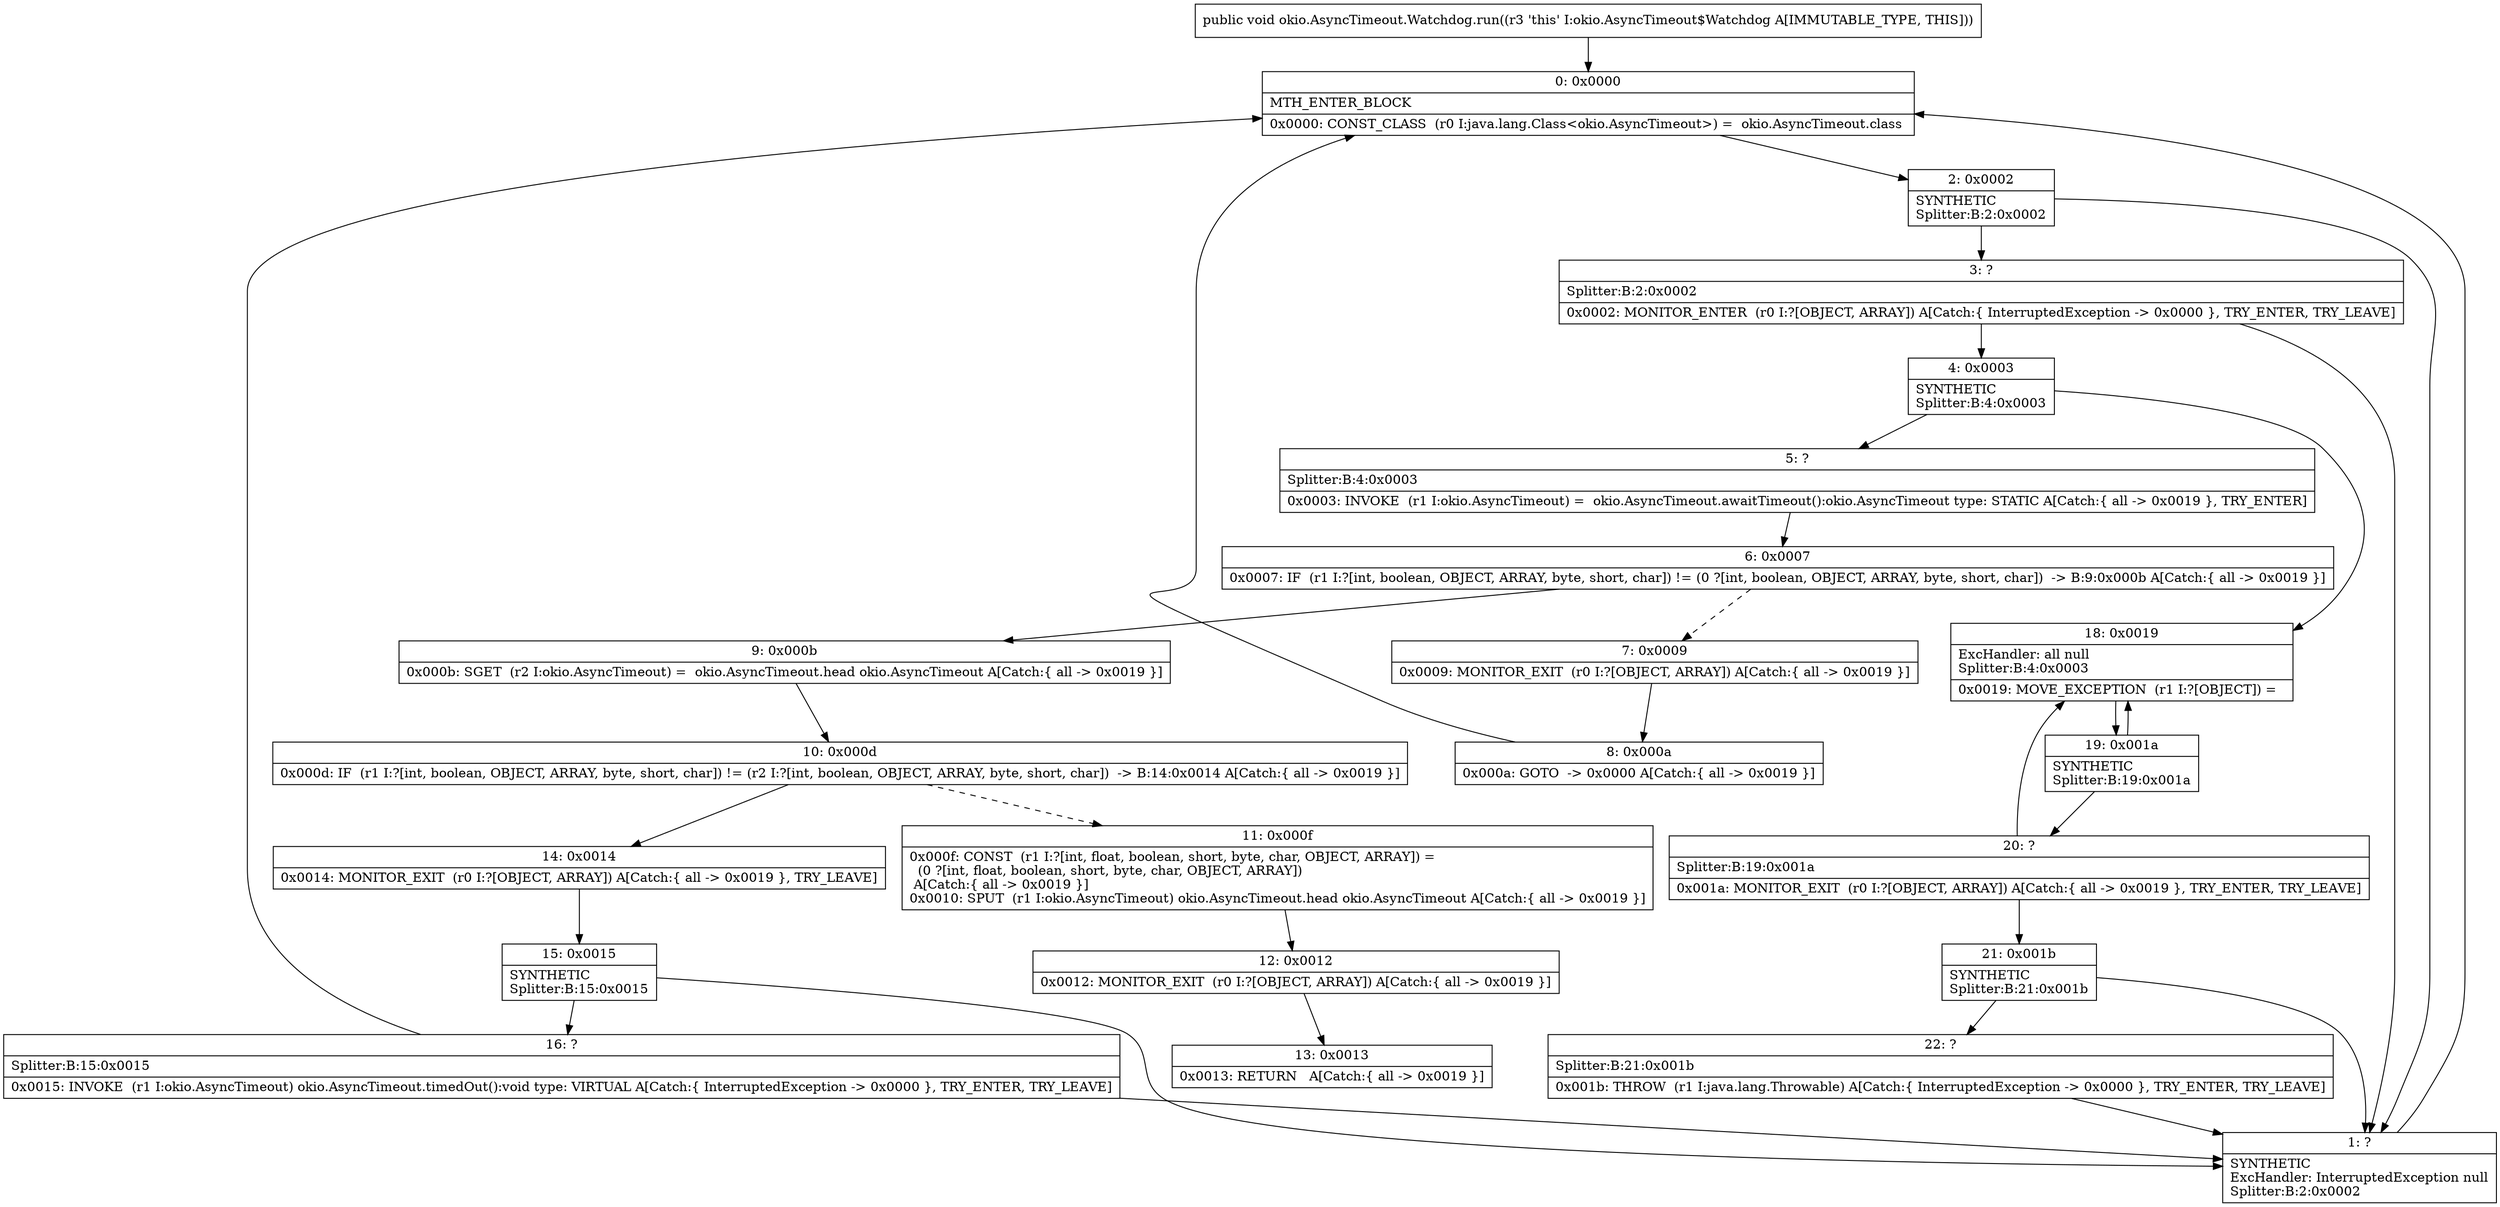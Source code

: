 digraph "CFG forokio.AsyncTimeout.Watchdog.run()V" {
Node_0 [shape=record,label="{0\:\ 0x0000|MTH_ENTER_BLOCK\l|0x0000: CONST_CLASS  (r0 I:java.lang.Class\<okio.AsyncTimeout\>) =  okio.AsyncTimeout.class \l}"];
Node_1 [shape=record,label="{1\:\ ?|SYNTHETIC\lExcHandler: InterruptedException null\lSplitter:B:2:0x0002\l}"];
Node_2 [shape=record,label="{2\:\ 0x0002|SYNTHETIC\lSplitter:B:2:0x0002\l}"];
Node_3 [shape=record,label="{3\:\ ?|Splitter:B:2:0x0002\l|0x0002: MONITOR_ENTER  (r0 I:?[OBJECT, ARRAY]) A[Catch:\{ InterruptedException \-\> 0x0000 \}, TRY_ENTER, TRY_LEAVE]\l}"];
Node_4 [shape=record,label="{4\:\ 0x0003|SYNTHETIC\lSplitter:B:4:0x0003\l}"];
Node_5 [shape=record,label="{5\:\ ?|Splitter:B:4:0x0003\l|0x0003: INVOKE  (r1 I:okio.AsyncTimeout) =  okio.AsyncTimeout.awaitTimeout():okio.AsyncTimeout type: STATIC A[Catch:\{ all \-\> 0x0019 \}, TRY_ENTER]\l}"];
Node_6 [shape=record,label="{6\:\ 0x0007|0x0007: IF  (r1 I:?[int, boolean, OBJECT, ARRAY, byte, short, char]) != (0 ?[int, boolean, OBJECT, ARRAY, byte, short, char])  \-\> B:9:0x000b A[Catch:\{ all \-\> 0x0019 \}]\l}"];
Node_7 [shape=record,label="{7\:\ 0x0009|0x0009: MONITOR_EXIT  (r0 I:?[OBJECT, ARRAY]) A[Catch:\{ all \-\> 0x0019 \}]\l}"];
Node_8 [shape=record,label="{8\:\ 0x000a|0x000a: GOTO  \-\> 0x0000 A[Catch:\{ all \-\> 0x0019 \}]\l}"];
Node_9 [shape=record,label="{9\:\ 0x000b|0x000b: SGET  (r2 I:okio.AsyncTimeout) =  okio.AsyncTimeout.head okio.AsyncTimeout A[Catch:\{ all \-\> 0x0019 \}]\l}"];
Node_10 [shape=record,label="{10\:\ 0x000d|0x000d: IF  (r1 I:?[int, boolean, OBJECT, ARRAY, byte, short, char]) != (r2 I:?[int, boolean, OBJECT, ARRAY, byte, short, char])  \-\> B:14:0x0014 A[Catch:\{ all \-\> 0x0019 \}]\l}"];
Node_11 [shape=record,label="{11\:\ 0x000f|0x000f: CONST  (r1 I:?[int, float, boolean, short, byte, char, OBJECT, ARRAY]) = \l  (0 ?[int, float, boolean, short, byte, char, OBJECT, ARRAY])\l A[Catch:\{ all \-\> 0x0019 \}]\l0x0010: SPUT  (r1 I:okio.AsyncTimeout) okio.AsyncTimeout.head okio.AsyncTimeout A[Catch:\{ all \-\> 0x0019 \}]\l}"];
Node_12 [shape=record,label="{12\:\ 0x0012|0x0012: MONITOR_EXIT  (r0 I:?[OBJECT, ARRAY]) A[Catch:\{ all \-\> 0x0019 \}]\l}"];
Node_13 [shape=record,label="{13\:\ 0x0013|0x0013: RETURN   A[Catch:\{ all \-\> 0x0019 \}]\l}"];
Node_14 [shape=record,label="{14\:\ 0x0014|0x0014: MONITOR_EXIT  (r0 I:?[OBJECT, ARRAY]) A[Catch:\{ all \-\> 0x0019 \}, TRY_LEAVE]\l}"];
Node_15 [shape=record,label="{15\:\ 0x0015|SYNTHETIC\lSplitter:B:15:0x0015\l}"];
Node_16 [shape=record,label="{16\:\ ?|Splitter:B:15:0x0015\l|0x0015: INVOKE  (r1 I:okio.AsyncTimeout) okio.AsyncTimeout.timedOut():void type: VIRTUAL A[Catch:\{ InterruptedException \-\> 0x0000 \}, TRY_ENTER, TRY_LEAVE]\l}"];
Node_18 [shape=record,label="{18\:\ 0x0019|ExcHandler: all null\lSplitter:B:4:0x0003\l|0x0019: MOVE_EXCEPTION  (r1 I:?[OBJECT]) =  \l}"];
Node_19 [shape=record,label="{19\:\ 0x001a|SYNTHETIC\lSplitter:B:19:0x001a\l}"];
Node_20 [shape=record,label="{20\:\ ?|Splitter:B:19:0x001a\l|0x001a: MONITOR_EXIT  (r0 I:?[OBJECT, ARRAY]) A[Catch:\{ all \-\> 0x0019 \}, TRY_ENTER, TRY_LEAVE]\l}"];
Node_21 [shape=record,label="{21\:\ 0x001b|SYNTHETIC\lSplitter:B:21:0x001b\l}"];
Node_22 [shape=record,label="{22\:\ ?|Splitter:B:21:0x001b\l|0x001b: THROW  (r1 I:java.lang.Throwable) A[Catch:\{ InterruptedException \-\> 0x0000 \}, TRY_ENTER, TRY_LEAVE]\l}"];
MethodNode[shape=record,label="{public void okio.AsyncTimeout.Watchdog.run((r3 'this' I:okio.AsyncTimeout$Watchdog A[IMMUTABLE_TYPE, THIS])) }"];
MethodNode -> Node_0;
Node_0 -> Node_2;
Node_1 -> Node_0;
Node_2 -> Node_3;
Node_2 -> Node_1;
Node_3 -> Node_4;
Node_3 -> Node_1;
Node_4 -> Node_5;
Node_4 -> Node_18;
Node_5 -> Node_6;
Node_6 -> Node_7[style=dashed];
Node_6 -> Node_9;
Node_7 -> Node_8;
Node_8 -> Node_0;
Node_9 -> Node_10;
Node_10 -> Node_11[style=dashed];
Node_10 -> Node_14;
Node_11 -> Node_12;
Node_12 -> Node_13;
Node_14 -> Node_15;
Node_15 -> Node_16;
Node_15 -> Node_1;
Node_16 -> Node_1;
Node_16 -> Node_0;
Node_18 -> Node_19;
Node_19 -> Node_20;
Node_19 -> Node_18;
Node_20 -> Node_21;
Node_20 -> Node_18;
Node_21 -> Node_22;
Node_21 -> Node_1;
Node_22 -> Node_1;
}

